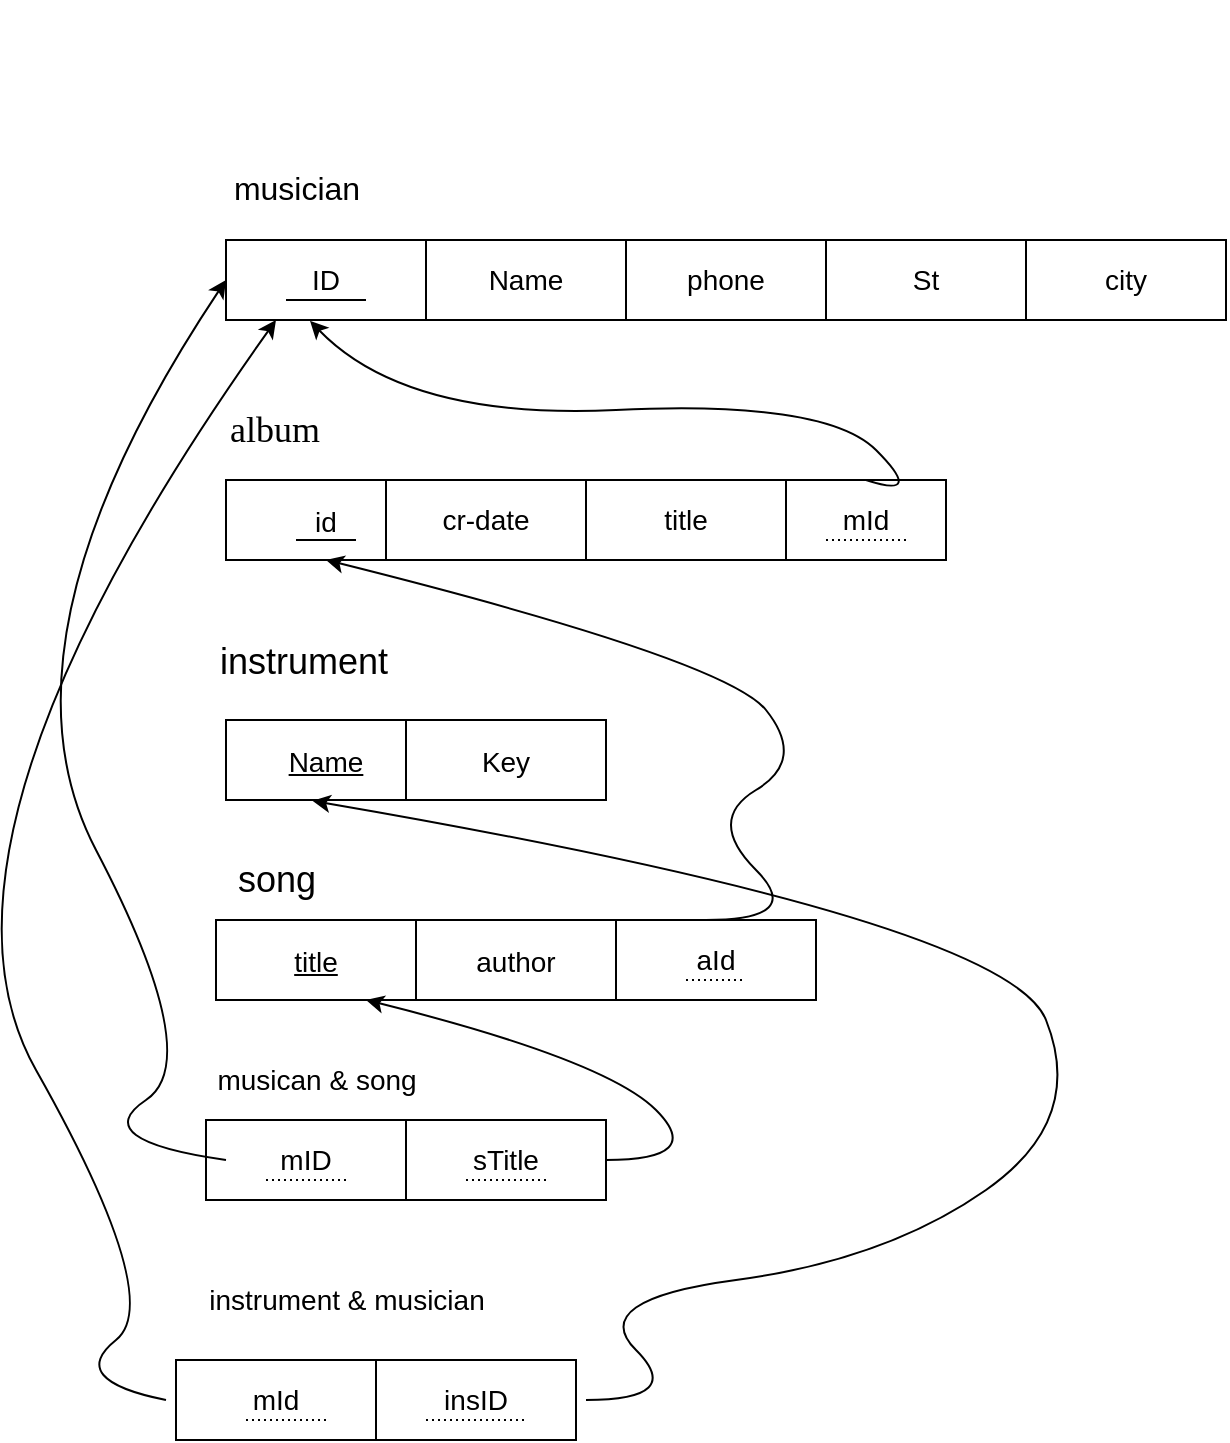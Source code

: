 <mxfile version="20.8.16" type="device"><diagram name="Page-1" id="y0kgNNAP3ZEWbkrMWOcd"><mxGraphModel dx="2126" dy="623" grid="1" gridSize="10" guides="1" tooltips="1" connect="1" arrows="1" fold="1" page="1" pageScale="1" pageWidth="850" pageHeight="1100" math="0" shadow="0"><root><mxCell id="0"/><mxCell id="1" parent="0"/><mxCell id="5974Dsl2mp4Ef9G1FxTd-2" value="&lt;font style=&quot;font-size: 14px;&quot;&gt;ID&lt;/font&gt;" style="whiteSpace=wrap;html=1;align=center;" vertex="1" parent="1"><mxGeometry x="70" y="160" width="100" height="40" as="geometry"/></mxCell><mxCell id="5974Dsl2mp4Ef9G1FxTd-3" value="" style="endArrow=none;html=1;rounded=0;fontSize=14;" edge="1" parent="1"><mxGeometry relative="1" as="geometry"><mxPoint x="100" y="190" as="sourcePoint"/><mxPoint x="140" y="190" as="targetPoint"/></mxGeometry></mxCell><mxCell id="5974Dsl2mp4Ef9G1FxTd-4" value="&lt;p style=&quot;direction: ltr; unicode-bidi: embed;&quot; align=&quot;center&quot; class=&quot;MsoNormal&quot;&gt;Name&lt;/p&gt;" style="whiteSpace=wrap;html=1;align=center;fontSize=14;" vertex="1" parent="1"><mxGeometry x="170" y="160" width="100" height="40" as="geometry"/></mxCell><mxCell id="5974Dsl2mp4Ef9G1FxTd-5" value="&lt;p style=&quot;direction: ltr; unicode-bidi: embed;&quot; align=&quot;center&quot; class=&quot;MsoNormal&quot;&gt;phone&lt;/p&gt;" style="whiteSpace=wrap;html=1;align=center;fontSize=14;" vertex="1" parent="1"><mxGeometry x="270" y="160" width="100" height="40" as="geometry"/></mxCell><mxCell id="5974Dsl2mp4Ef9G1FxTd-6" value="&lt;p style=&quot;direction: ltr; unicode-bidi: embed;&quot; align=&quot;center&quot; class=&quot;MsoNormal&quot;&gt;St&lt;/p&gt;" style="whiteSpace=wrap;html=1;align=center;fontSize=14;" vertex="1" parent="1"><mxGeometry x="370" y="160" width="100" height="40" as="geometry"/></mxCell><mxCell id="5974Dsl2mp4Ef9G1FxTd-7" value="&lt;p style=&quot;direction: ltr; unicode-bidi: embed;&quot; align=&quot;center&quot; class=&quot;MsoNormal&quot;&gt;city&lt;/p&gt;" style="whiteSpace=wrap;html=1;align=center;fontSize=14;" vertex="1" parent="1"><mxGeometry x="470" y="160" width="100" height="40" as="geometry"/></mxCell><mxCell id="5974Dsl2mp4Ef9G1FxTd-8" value="&lt;font style=&quot;font-size: 18px;&quot;&gt;&lt;br&gt;&lt;br&gt;&lt;br&gt;&lt;/font&gt;&lt;p align=&quot;center&quot; class=&quot;MsoNormal&quot;&gt;&lt;span&gt;&lt;font size=&quot;3&quot;&gt;musician&lt;/font&gt;&lt;/span&gt;&lt;/p&gt;&lt;font size=&quot;3&quot;&gt;&lt;br&gt;&lt;br&gt;&lt;br&gt;&lt;br&gt;&lt;br&gt;&lt;/font&gt;" style="text;html=1;align=center;verticalAlign=middle;resizable=0;points=[];autosize=1;strokeColor=none;fillColor=none;fontSize=14;" vertex="1" parent="1"><mxGeometry x="60" y="40" width="90" height="220" as="geometry"/></mxCell><mxCell id="5974Dsl2mp4Ef9G1FxTd-9" value="&lt;p style=&quot;text-align:center;direction:ltr;&#10;unicode-bidi:embed&quot; align=&quot;center&quot; class=&quot;MsoNormal&quot;&gt;&lt;span style=&quot;font-family:&amp;quot;TimesNewRomanPSMT&amp;quot;,serif;&#10;mso-bidi-font-family:TimesNewRomanPSMT&quot;&gt;album&lt;/span&gt;&lt;/p&gt;" style="text;whiteSpace=wrap;html=1;fontSize=18;" vertex="1" parent="1"><mxGeometry x="70" y="220" width="80" height="50" as="geometry"/></mxCell><mxCell id="5974Dsl2mp4Ef9G1FxTd-10" value="&lt;font style=&quot;font-size: 14px;&quot;&gt;id&lt;/font&gt;" style="whiteSpace=wrap;html=1;align=center;fontSize=18;" vertex="1" parent="1"><mxGeometry x="70" y="280" width="100" height="40" as="geometry"/></mxCell><mxCell id="5974Dsl2mp4Ef9G1FxTd-11" value="" style="endArrow=none;html=1;rounded=0;fontSize=14;" edge="1" parent="1"><mxGeometry relative="1" as="geometry"><mxPoint x="105" y="310" as="sourcePoint"/><mxPoint x="135" y="310" as="targetPoint"/></mxGeometry></mxCell><mxCell id="5974Dsl2mp4Ef9G1FxTd-12" value="&lt;p style=&quot;direction: ltr; unicode-bidi: embed;&quot; align=&quot;center&quot; class=&quot;MsoNormal&quot;&gt;cr-date&lt;/p&gt;" style="whiteSpace=wrap;html=1;align=center;fontSize=14;" vertex="1" parent="1"><mxGeometry x="150" y="280" width="100" height="40" as="geometry"/></mxCell><mxCell id="5974Dsl2mp4Ef9G1FxTd-13" value="&lt;p style=&quot;direction: ltr; unicode-bidi: embed;&quot; align=&quot;center&quot; class=&quot;MsoNormal&quot;&gt;title&lt;/p&gt;" style="whiteSpace=wrap;html=1;align=center;fontSize=14;" vertex="1" parent="1"><mxGeometry x="250" y="280" width="100" height="40" as="geometry"/></mxCell><mxCell id="5974Dsl2mp4Ef9G1FxTd-14" value="&lt;p align=&quot;center&quot; class=&quot;MsoNormal&quot;&gt;&lt;span&gt;&lt;font style=&quot;font-size: 18px;&quot;&gt;instrument&lt;/font&gt;&lt;/span&gt;&lt;span dir=&quot;RTL&quot; lang=&quot;AR-EG&quot;&gt;&lt;/span&gt;&lt;/p&gt;" style="text;whiteSpace=wrap;html=1;fontSize=14;" vertex="1" parent="1"><mxGeometry x="65" y="340" width="90" height="50" as="geometry"/></mxCell><mxCell id="5974Dsl2mp4Ef9G1FxTd-15" value="&lt;p style=&quot;direction: ltr; unicode-bidi: embed;&quot; align=&quot;center&quot; class=&quot;MsoNormal&quot;&gt;&lt;u&gt;&lt;font style=&quot;font-size: 14px;&quot;&gt;Name&lt;/font&gt;&lt;/u&gt;&lt;/p&gt;" style="whiteSpace=wrap;html=1;align=center;fontSize=18;" vertex="1" parent="1"><mxGeometry x="70" y="400" width="100" height="40" as="geometry"/></mxCell><mxCell id="5974Dsl2mp4Ef9G1FxTd-16" value="&lt;p style=&quot;direction: ltr; unicode-bidi: embed;&quot; align=&quot;center&quot; class=&quot;MsoNormal&quot;&gt;&lt;font style=&quot;font-size: 14px;&quot;&gt;Key&lt;/font&gt;&lt;/p&gt;" style="whiteSpace=wrap;html=1;align=center;fontSize=18;" vertex="1" parent="1"><mxGeometry x="160" y="400" width="100" height="40" as="geometry"/></mxCell><mxCell id="5974Dsl2mp4Ef9G1FxTd-18" value="&lt;p style=&quot;direction: ltr; unicode-bidi: embed;&quot; align=&quot;center&quot; class=&quot;MsoNormal&quot;&gt;&lt;font style=&quot;font-size: 18px;&quot;&gt;song&lt;/font&gt;&lt;/p&gt;" style="text;html=1;align=center;verticalAlign=middle;resizable=0;points=[];autosize=1;strokeColor=none;fillColor=none;fontSize=14;" vertex="1" parent="1"><mxGeometry x="65" y="450" width="60" height="60" as="geometry"/></mxCell><mxCell id="5974Dsl2mp4Ef9G1FxTd-19" value="&lt;p style=&quot;direction: ltr; unicode-bidi: embed;&quot; align=&quot;center&quot; class=&quot;MsoNormal&quot;&gt;&lt;u&gt;&lt;font style=&quot;font-size: 14px;&quot;&gt;title&lt;/font&gt;&lt;/u&gt;&lt;/p&gt;" style="whiteSpace=wrap;html=1;align=center;fontSize=18;" vertex="1" parent="1"><mxGeometry x="65" y="500" width="100" height="40" as="geometry"/></mxCell><mxCell id="5974Dsl2mp4Ef9G1FxTd-20" value="&lt;p style=&quot;direction: ltr; unicode-bidi: embed;&quot; align=&quot;center&quot; class=&quot;MsoNormal&quot;&gt;&lt;font style=&quot;font-size: 14px;&quot;&gt;author&lt;/font&gt;&lt;/p&gt;" style="whiteSpace=wrap;html=1;align=center;fontSize=18;" vertex="1" parent="1"><mxGeometry x="165" y="500" width="100" height="40" as="geometry"/></mxCell><mxCell id="5974Dsl2mp4Ef9G1FxTd-21" value="mId" style="whiteSpace=wrap;html=1;align=center;fontSize=14;" vertex="1" parent="1"><mxGeometry x="350" y="280" width="80" height="40" as="geometry"/></mxCell><mxCell id="5974Dsl2mp4Ef9G1FxTd-22" value="" style="curved=1;endArrow=classic;html=1;rounded=0;fontSize=14;entryX=0.42;entryY=1.01;entryDx=0;entryDy=0;entryPerimeter=0;exitX=0.5;exitY=0;exitDx=0;exitDy=0;" edge="1" parent="1" source="5974Dsl2mp4Ef9G1FxTd-21" target="5974Dsl2mp4Ef9G1FxTd-2"><mxGeometry width="50" height="50" relative="1" as="geometry"><mxPoint x="420" y="300" as="sourcePoint"/><mxPoint y="200" as="targetPoint"/><Array as="points"><mxPoint x="420" y="290"/><mxPoint x="370" y="240"/><mxPoint x="160" y="250"/></Array></mxGeometry></mxCell><mxCell id="5974Dsl2mp4Ef9G1FxTd-23" value="aId" style="whiteSpace=wrap;html=1;align=center;fontSize=14;" vertex="1" parent="1"><mxGeometry x="265" y="500" width="100" height="40" as="geometry"/></mxCell><mxCell id="5974Dsl2mp4Ef9G1FxTd-24" value="" style="curved=1;endArrow=classic;html=1;rounded=0;fontSize=14;entryX=0.5;entryY=1;entryDx=0;entryDy=0;" edge="1" parent="1" target="5974Dsl2mp4Ef9G1FxTd-10"><mxGeometry width="50" height="50" relative="1" as="geometry"><mxPoint x="310" y="500" as="sourcePoint"/><mxPoint x="360" y="450" as="targetPoint"/><Array as="points"><mxPoint x="360" y="500"/><mxPoint x="310" y="450"/><mxPoint x="360" y="420"/><mxPoint x="320" y="370"/></Array></mxGeometry></mxCell><mxCell id="5974Dsl2mp4Ef9G1FxTd-25" value="mID" style="whiteSpace=wrap;html=1;align=center;fontSize=14;" vertex="1" parent="1"><mxGeometry x="60" y="600" width="100" height="40" as="geometry"/></mxCell><mxCell id="5974Dsl2mp4Ef9G1FxTd-26" value="sTitle" style="whiteSpace=wrap;html=1;align=center;fontSize=14;" vertex="1" parent="1"><mxGeometry x="160" y="600" width="100" height="40" as="geometry"/></mxCell><mxCell id="5974Dsl2mp4Ef9G1FxTd-28" value="" style="curved=1;endArrow=classic;html=1;rounded=0;fontSize=14;entryX=0;entryY=0.5;entryDx=0;entryDy=0;" edge="1" parent="1" target="5974Dsl2mp4Ef9G1FxTd-2"><mxGeometry width="50" height="50" relative="1" as="geometry"><mxPoint x="70" y="620" as="sourcePoint"/><mxPoint x="110" y="570" as="targetPoint"/><Array as="points"><mxPoint y="610"/><mxPoint x="60" y="570"/><mxPoint x="-50" y="360"/></Array></mxGeometry></mxCell><mxCell id="5974Dsl2mp4Ef9G1FxTd-29" value="musican &amp;amp; song" style="text;html=1;align=center;verticalAlign=middle;resizable=0;points=[];autosize=1;strokeColor=none;fillColor=none;fontSize=14;" vertex="1" parent="1"><mxGeometry x="55" y="565" width="120" height="30" as="geometry"/></mxCell><mxCell id="5974Dsl2mp4Ef9G1FxTd-30" value="" style="curved=1;endArrow=classic;html=1;rounded=0;fontSize=14;entryX=0.75;entryY=1;entryDx=0;entryDy=0;" edge="1" parent="1" target="5974Dsl2mp4Ef9G1FxTd-19"><mxGeometry width="50" height="50" relative="1" as="geometry"><mxPoint x="260" y="620" as="sourcePoint"/><mxPoint x="310" y="570" as="targetPoint"/><Array as="points"><mxPoint x="310" y="620"/><mxPoint x="260" y="570"/></Array></mxGeometry></mxCell><mxCell id="5974Dsl2mp4Ef9G1FxTd-31" value="&lt;p style=&quot;direction: ltr; unicode-bidi: embed;&quot; align=&quot;center&quot; class=&quot;MsoNormal&quot;&gt;instrument &amp;amp;&amp;nbsp;&lt;span dir=&quot;RTL&quot; lang=&quot;AR-EG&quot;&gt;&lt;/span&gt;musician&lt;/p&gt;&lt;p style=&quot;direction: ltr; unicode-bidi: embed;&quot; align=&quot;center&quot; class=&quot;MsoNormal&quot;&gt;&lt;/p&gt;" style="text;html=1;align=center;verticalAlign=middle;resizable=0;points=[];autosize=1;strokeColor=none;fillColor=none;fontSize=14;" vertex="1" parent="1"><mxGeometry x="50" y="660" width="160" height="60" as="geometry"/></mxCell><mxCell id="5974Dsl2mp4Ef9G1FxTd-32" value="mId" style="whiteSpace=wrap;html=1;align=center;fontSize=14;" vertex="1" parent="1"><mxGeometry x="45" y="720" width="100" height="40" as="geometry"/></mxCell><mxCell id="5974Dsl2mp4Ef9G1FxTd-33" value="insID" style="whiteSpace=wrap;html=1;align=center;fontSize=14;" vertex="1" parent="1"><mxGeometry x="145" y="720" width="100" height="40" as="geometry"/></mxCell><mxCell id="5974Dsl2mp4Ef9G1FxTd-34" value="" style="curved=1;endArrow=classic;html=1;rounded=0;fontSize=14;entryX=0.25;entryY=1;entryDx=0;entryDy=0;" edge="1" parent="1" target="5974Dsl2mp4Ef9G1FxTd-2"><mxGeometry width="50" height="50" relative="1" as="geometry"><mxPoint x="40" y="740" as="sourcePoint"/><mxPoint x="560" y="329" as="targetPoint"/><Array as="points"><mxPoint x="-10" y="730"/><mxPoint x="40" y="690"/><mxPoint x="-90" y="460"/></Array></mxGeometry></mxCell><mxCell id="5974Dsl2mp4Ef9G1FxTd-35" value="" style="curved=1;endArrow=classic;html=1;rounded=0;fontSize=14;entryX=0.432;entryY=1.01;entryDx=0;entryDy=0;entryPerimeter=0;" edge="1" parent="1" target="5974Dsl2mp4Ef9G1FxTd-15"><mxGeometry width="50" height="50" relative="1" as="geometry"><mxPoint x="250" y="740" as="sourcePoint"/><mxPoint x="300" y="690" as="targetPoint"/><Array as="points"><mxPoint x="300" y="740"/><mxPoint x="250" y="690"/><mxPoint x="400" y="670"/><mxPoint x="500" y="600"/><mxPoint x="460" y="500"/></Array></mxGeometry></mxCell><mxCell id="5974Dsl2mp4Ef9G1FxTd-36" value="" style="endArrow=none;html=1;rounded=0;dashed=1;dashPattern=1 2;fontSize=14;" edge="1" parent="1"><mxGeometry relative="1" as="geometry"><mxPoint x="370" y="310" as="sourcePoint"/><mxPoint x="410" y="310" as="targetPoint"/></mxGeometry></mxCell><mxCell id="5974Dsl2mp4Ef9G1FxTd-37" value="" style="resizable=0;html=1;align=right;verticalAlign=bottom;fontSize=14;" connectable="0" vertex="1" parent="5974Dsl2mp4Ef9G1FxTd-36"><mxGeometry x="1" relative="1" as="geometry"/></mxCell><mxCell id="5974Dsl2mp4Ef9G1FxTd-38" value="" style="endArrow=none;html=1;rounded=0;dashed=1;dashPattern=1 2;fontSize=14;" edge="1" parent="1"><mxGeometry relative="1" as="geometry"><mxPoint x="380" y="320" as="sourcePoint"/><mxPoint x="420" y="320" as="targetPoint"/></mxGeometry></mxCell><mxCell id="5974Dsl2mp4Ef9G1FxTd-39" value="" style="resizable=0;html=1;align=right;verticalAlign=bottom;fontSize=14;" connectable="0" vertex="1" parent="5974Dsl2mp4Ef9G1FxTd-38"><mxGeometry x="1" relative="1" as="geometry"/></mxCell><mxCell id="5974Dsl2mp4Ef9G1FxTd-42" value="" style="endArrow=none;html=1;rounded=0;dashed=1;dashPattern=1 2;fontSize=14;" edge="1" parent="1"><mxGeometry relative="1" as="geometry"><mxPoint x="300" y="530" as="sourcePoint"/><mxPoint x="330" y="530" as="targetPoint"/></mxGeometry></mxCell><mxCell id="5974Dsl2mp4Ef9G1FxTd-43" value="" style="resizable=0;html=1;align=right;verticalAlign=bottom;fontSize=14;" connectable="0" vertex="1" parent="5974Dsl2mp4Ef9G1FxTd-42"><mxGeometry x="1" relative="1" as="geometry"/></mxCell><mxCell id="5974Dsl2mp4Ef9G1FxTd-44" value="" style="endArrow=none;html=1;rounded=0;dashed=1;dashPattern=1 2;fontSize=14;" edge="1" parent="1"><mxGeometry relative="1" as="geometry"><mxPoint x="90" y="630" as="sourcePoint"/><mxPoint x="130" y="630" as="targetPoint"/></mxGeometry></mxCell><mxCell id="5974Dsl2mp4Ef9G1FxTd-46" value="" style="endArrow=none;html=1;rounded=0;dashed=1;dashPattern=1 2;fontSize=14;" edge="1" parent="1"><mxGeometry relative="1" as="geometry"><mxPoint x="190" y="630" as="sourcePoint"/><mxPoint x="230" y="630" as="targetPoint"/></mxGeometry></mxCell><mxCell id="5974Dsl2mp4Ef9G1FxTd-48" value="" style="endArrow=none;html=1;rounded=0;dashed=1;dashPattern=1 2;fontSize=14;" edge="1" parent="1"><mxGeometry relative="1" as="geometry"><mxPoint x="80" y="750" as="sourcePoint"/><mxPoint x="120" y="750" as="targetPoint"/></mxGeometry></mxCell><mxCell id="5974Dsl2mp4Ef9G1FxTd-50" value="" style="endArrow=none;html=1;rounded=0;dashed=1;dashPattern=1 2;fontSize=14;" edge="1" parent="1"><mxGeometry relative="1" as="geometry"><mxPoint x="170" y="750" as="sourcePoint"/><mxPoint x="220" y="750" as="targetPoint"/></mxGeometry></mxCell></root></mxGraphModel></diagram></mxfile>